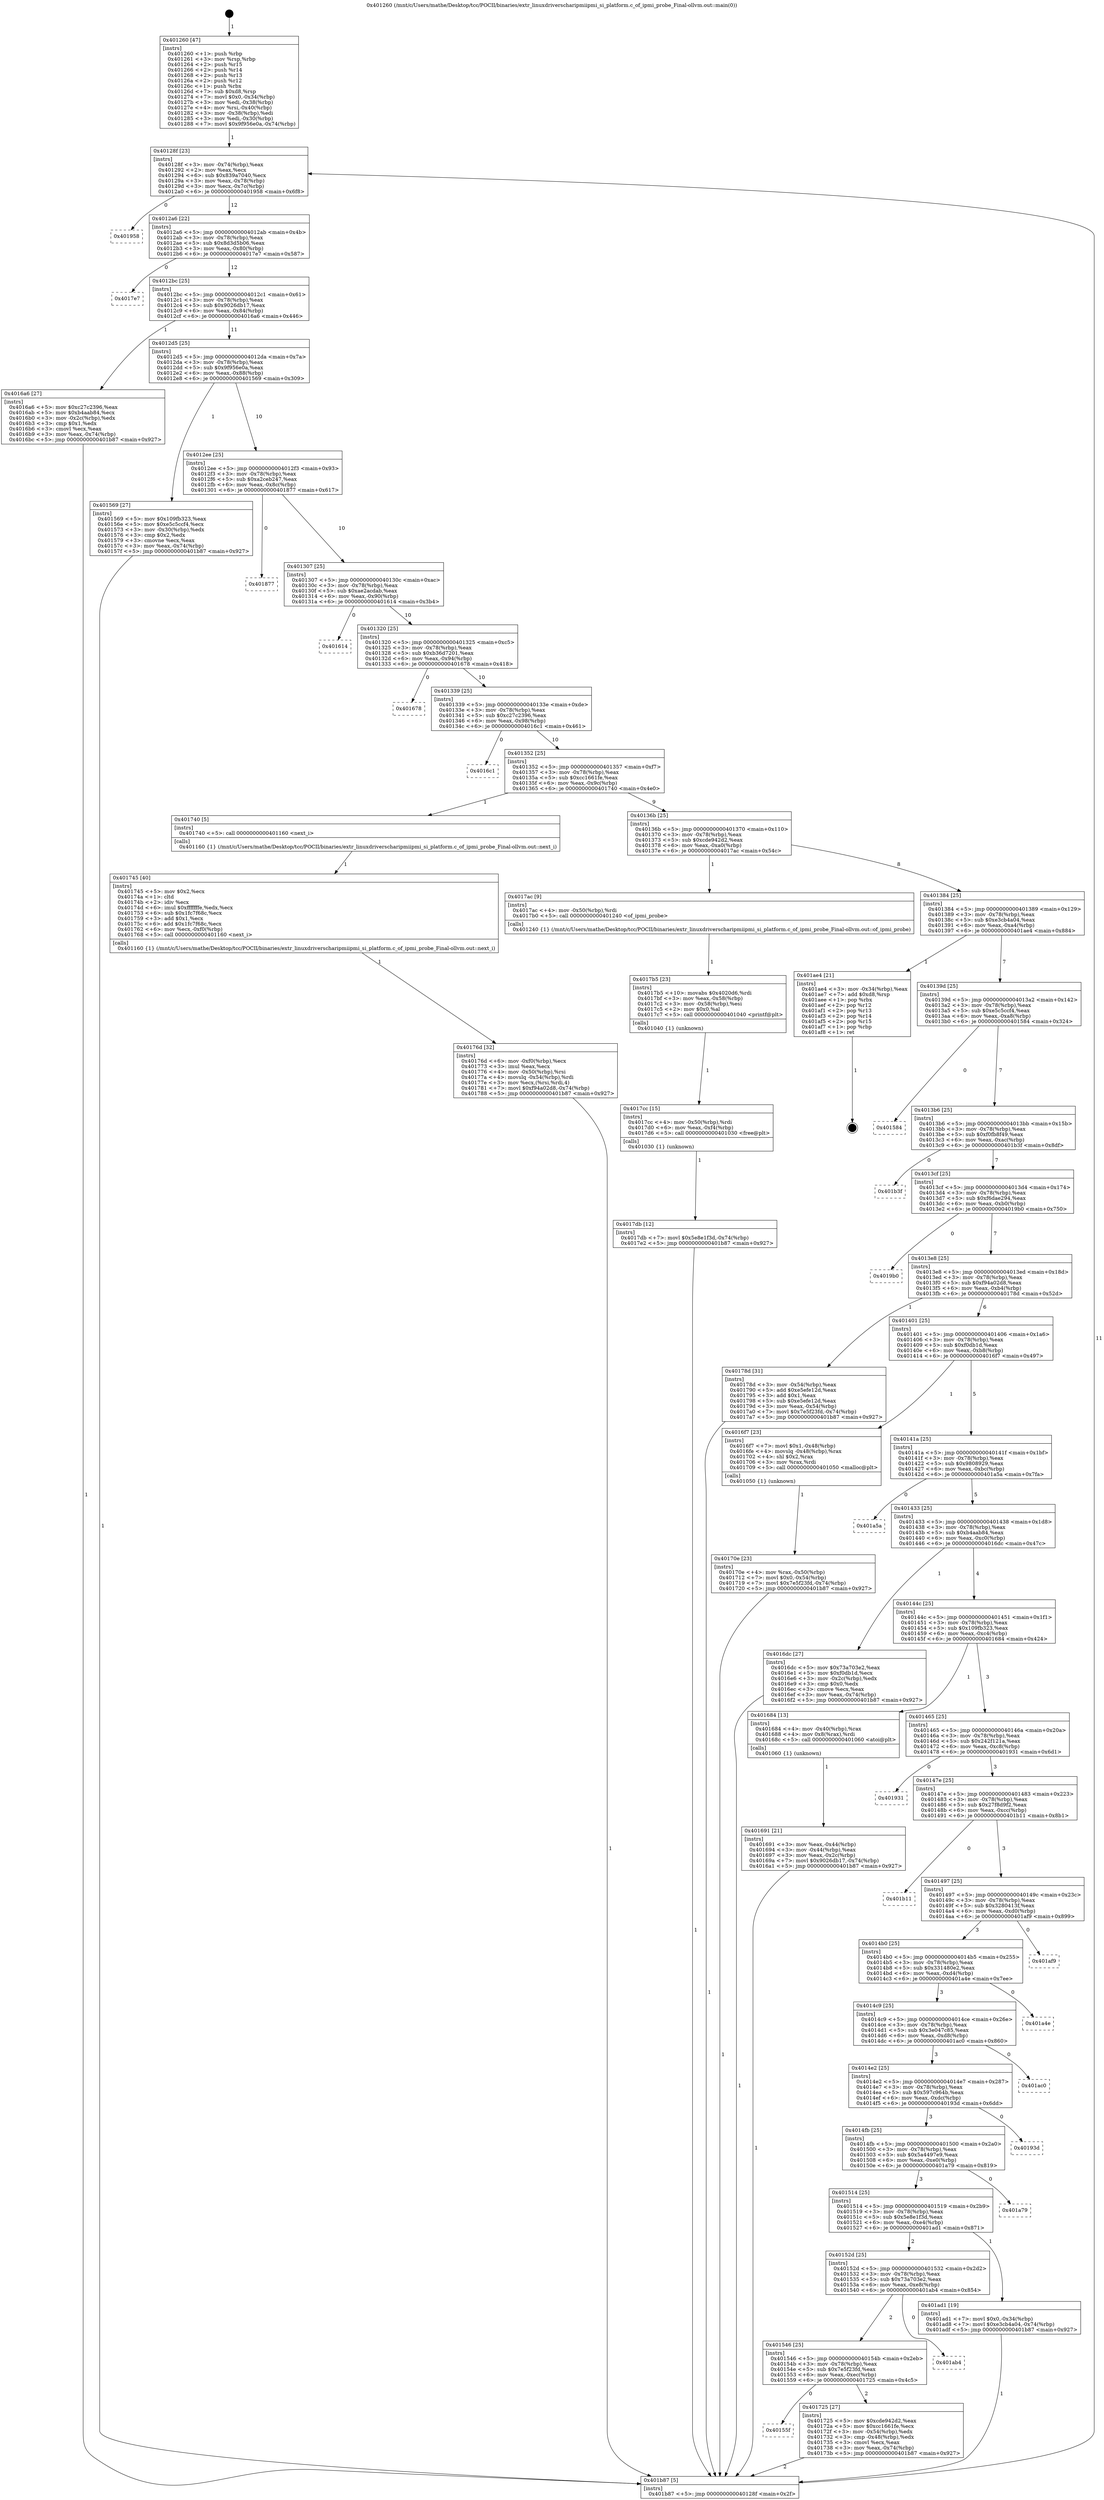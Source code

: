 digraph "0x401260" {
  label = "0x401260 (/mnt/c/Users/mathe/Desktop/tcc/POCII/binaries/extr_linuxdriverscharipmiipmi_si_platform.c_of_ipmi_probe_Final-ollvm.out::main(0))"
  labelloc = "t"
  node[shape=record]

  Entry [label="",width=0.3,height=0.3,shape=circle,fillcolor=black,style=filled]
  "0x40128f" [label="{
     0x40128f [23]\l
     | [instrs]\l
     &nbsp;&nbsp;0x40128f \<+3\>: mov -0x74(%rbp),%eax\l
     &nbsp;&nbsp;0x401292 \<+2\>: mov %eax,%ecx\l
     &nbsp;&nbsp;0x401294 \<+6\>: sub $0x839a7040,%ecx\l
     &nbsp;&nbsp;0x40129a \<+3\>: mov %eax,-0x78(%rbp)\l
     &nbsp;&nbsp;0x40129d \<+3\>: mov %ecx,-0x7c(%rbp)\l
     &nbsp;&nbsp;0x4012a0 \<+6\>: je 0000000000401958 \<main+0x6f8\>\l
  }"]
  "0x401958" [label="{
     0x401958\l
  }", style=dashed]
  "0x4012a6" [label="{
     0x4012a6 [22]\l
     | [instrs]\l
     &nbsp;&nbsp;0x4012a6 \<+5\>: jmp 00000000004012ab \<main+0x4b\>\l
     &nbsp;&nbsp;0x4012ab \<+3\>: mov -0x78(%rbp),%eax\l
     &nbsp;&nbsp;0x4012ae \<+5\>: sub $0x8d3d5b06,%eax\l
     &nbsp;&nbsp;0x4012b3 \<+3\>: mov %eax,-0x80(%rbp)\l
     &nbsp;&nbsp;0x4012b6 \<+6\>: je 00000000004017e7 \<main+0x587\>\l
  }"]
  Exit [label="",width=0.3,height=0.3,shape=circle,fillcolor=black,style=filled,peripheries=2]
  "0x4017e7" [label="{
     0x4017e7\l
  }", style=dashed]
  "0x4012bc" [label="{
     0x4012bc [25]\l
     | [instrs]\l
     &nbsp;&nbsp;0x4012bc \<+5\>: jmp 00000000004012c1 \<main+0x61\>\l
     &nbsp;&nbsp;0x4012c1 \<+3\>: mov -0x78(%rbp),%eax\l
     &nbsp;&nbsp;0x4012c4 \<+5\>: sub $0x9026db17,%eax\l
     &nbsp;&nbsp;0x4012c9 \<+6\>: mov %eax,-0x84(%rbp)\l
     &nbsp;&nbsp;0x4012cf \<+6\>: je 00000000004016a6 \<main+0x446\>\l
  }"]
  "0x4017db" [label="{
     0x4017db [12]\l
     | [instrs]\l
     &nbsp;&nbsp;0x4017db \<+7\>: movl $0x5e8e1f3d,-0x74(%rbp)\l
     &nbsp;&nbsp;0x4017e2 \<+5\>: jmp 0000000000401b87 \<main+0x927\>\l
  }"]
  "0x4016a6" [label="{
     0x4016a6 [27]\l
     | [instrs]\l
     &nbsp;&nbsp;0x4016a6 \<+5\>: mov $0xc27c2396,%eax\l
     &nbsp;&nbsp;0x4016ab \<+5\>: mov $0xb4aab84,%ecx\l
     &nbsp;&nbsp;0x4016b0 \<+3\>: mov -0x2c(%rbp),%edx\l
     &nbsp;&nbsp;0x4016b3 \<+3\>: cmp $0x1,%edx\l
     &nbsp;&nbsp;0x4016b6 \<+3\>: cmovl %ecx,%eax\l
     &nbsp;&nbsp;0x4016b9 \<+3\>: mov %eax,-0x74(%rbp)\l
     &nbsp;&nbsp;0x4016bc \<+5\>: jmp 0000000000401b87 \<main+0x927\>\l
  }"]
  "0x4012d5" [label="{
     0x4012d5 [25]\l
     | [instrs]\l
     &nbsp;&nbsp;0x4012d5 \<+5\>: jmp 00000000004012da \<main+0x7a\>\l
     &nbsp;&nbsp;0x4012da \<+3\>: mov -0x78(%rbp),%eax\l
     &nbsp;&nbsp;0x4012dd \<+5\>: sub $0x9f956e0a,%eax\l
     &nbsp;&nbsp;0x4012e2 \<+6\>: mov %eax,-0x88(%rbp)\l
     &nbsp;&nbsp;0x4012e8 \<+6\>: je 0000000000401569 \<main+0x309\>\l
  }"]
  "0x4017cc" [label="{
     0x4017cc [15]\l
     | [instrs]\l
     &nbsp;&nbsp;0x4017cc \<+4\>: mov -0x50(%rbp),%rdi\l
     &nbsp;&nbsp;0x4017d0 \<+6\>: mov %eax,-0xf4(%rbp)\l
     &nbsp;&nbsp;0x4017d6 \<+5\>: call 0000000000401030 \<free@plt\>\l
     | [calls]\l
     &nbsp;&nbsp;0x401030 \{1\} (unknown)\l
  }"]
  "0x401569" [label="{
     0x401569 [27]\l
     | [instrs]\l
     &nbsp;&nbsp;0x401569 \<+5\>: mov $0x109fb323,%eax\l
     &nbsp;&nbsp;0x40156e \<+5\>: mov $0xe5c5ccf4,%ecx\l
     &nbsp;&nbsp;0x401573 \<+3\>: mov -0x30(%rbp),%edx\l
     &nbsp;&nbsp;0x401576 \<+3\>: cmp $0x2,%edx\l
     &nbsp;&nbsp;0x401579 \<+3\>: cmovne %ecx,%eax\l
     &nbsp;&nbsp;0x40157c \<+3\>: mov %eax,-0x74(%rbp)\l
     &nbsp;&nbsp;0x40157f \<+5\>: jmp 0000000000401b87 \<main+0x927\>\l
  }"]
  "0x4012ee" [label="{
     0x4012ee [25]\l
     | [instrs]\l
     &nbsp;&nbsp;0x4012ee \<+5\>: jmp 00000000004012f3 \<main+0x93\>\l
     &nbsp;&nbsp;0x4012f3 \<+3\>: mov -0x78(%rbp),%eax\l
     &nbsp;&nbsp;0x4012f6 \<+5\>: sub $0xa2ceb247,%eax\l
     &nbsp;&nbsp;0x4012fb \<+6\>: mov %eax,-0x8c(%rbp)\l
     &nbsp;&nbsp;0x401301 \<+6\>: je 0000000000401877 \<main+0x617\>\l
  }"]
  "0x401b87" [label="{
     0x401b87 [5]\l
     | [instrs]\l
     &nbsp;&nbsp;0x401b87 \<+5\>: jmp 000000000040128f \<main+0x2f\>\l
  }"]
  "0x401260" [label="{
     0x401260 [47]\l
     | [instrs]\l
     &nbsp;&nbsp;0x401260 \<+1\>: push %rbp\l
     &nbsp;&nbsp;0x401261 \<+3\>: mov %rsp,%rbp\l
     &nbsp;&nbsp;0x401264 \<+2\>: push %r15\l
     &nbsp;&nbsp;0x401266 \<+2\>: push %r14\l
     &nbsp;&nbsp;0x401268 \<+2\>: push %r13\l
     &nbsp;&nbsp;0x40126a \<+2\>: push %r12\l
     &nbsp;&nbsp;0x40126c \<+1\>: push %rbx\l
     &nbsp;&nbsp;0x40126d \<+7\>: sub $0xd8,%rsp\l
     &nbsp;&nbsp;0x401274 \<+7\>: movl $0x0,-0x34(%rbp)\l
     &nbsp;&nbsp;0x40127b \<+3\>: mov %edi,-0x38(%rbp)\l
     &nbsp;&nbsp;0x40127e \<+4\>: mov %rsi,-0x40(%rbp)\l
     &nbsp;&nbsp;0x401282 \<+3\>: mov -0x38(%rbp),%edi\l
     &nbsp;&nbsp;0x401285 \<+3\>: mov %edi,-0x30(%rbp)\l
     &nbsp;&nbsp;0x401288 \<+7\>: movl $0x9f956e0a,-0x74(%rbp)\l
  }"]
  "0x4017b5" [label="{
     0x4017b5 [23]\l
     | [instrs]\l
     &nbsp;&nbsp;0x4017b5 \<+10\>: movabs $0x4020d6,%rdi\l
     &nbsp;&nbsp;0x4017bf \<+3\>: mov %eax,-0x58(%rbp)\l
     &nbsp;&nbsp;0x4017c2 \<+3\>: mov -0x58(%rbp),%esi\l
     &nbsp;&nbsp;0x4017c5 \<+2\>: mov $0x0,%al\l
     &nbsp;&nbsp;0x4017c7 \<+5\>: call 0000000000401040 \<printf@plt\>\l
     | [calls]\l
     &nbsp;&nbsp;0x401040 \{1\} (unknown)\l
  }"]
  "0x401877" [label="{
     0x401877\l
  }", style=dashed]
  "0x401307" [label="{
     0x401307 [25]\l
     | [instrs]\l
     &nbsp;&nbsp;0x401307 \<+5\>: jmp 000000000040130c \<main+0xac\>\l
     &nbsp;&nbsp;0x40130c \<+3\>: mov -0x78(%rbp),%eax\l
     &nbsp;&nbsp;0x40130f \<+5\>: sub $0xae2acdab,%eax\l
     &nbsp;&nbsp;0x401314 \<+6\>: mov %eax,-0x90(%rbp)\l
     &nbsp;&nbsp;0x40131a \<+6\>: je 0000000000401614 \<main+0x3b4\>\l
  }"]
  "0x40176d" [label="{
     0x40176d [32]\l
     | [instrs]\l
     &nbsp;&nbsp;0x40176d \<+6\>: mov -0xf0(%rbp),%ecx\l
     &nbsp;&nbsp;0x401773 \<+3\>: imul %eax,%ecx\l
     &nbsp;&nbsp;0x401776 \<+4\>: mov -0x50(%rbp),%rsi\l
     &nbsp;&nbsp;0x40177a \<+4\>: movslq -0x54(%rbp),%rdi\l
     &nbsp;&nbsp;0x40177e \<+3\>: mov %ecx,(%rsi,%rdi,4)\l
     &nbsp;&nbsp;0x401781 \<+7\>: movl $0xf94a02d8,-0x74(%rbp)\l
     &nbsp;&nbsp;0x401788 \<+5\>: jmp 0000000000401b87 \<main+0x927\>\l
  }"]
  "0x401614" [label="{
     0x401614\l
  }", style=dashed]
  "0x401320" [label="{
     0x401320 [25]\l
     | [instrs]\l
     &nbsp;&nbsp;0x401320 \<+5\>: jmp 0000000000401325 \<main+0xc5\>\l
     &nbsp;&nbsp;0x401325 \<+3\>: mov -0x78(%rbp),%eax\l
     &nbsp;&nbsp;0x401328 \<+5\>: sub $0xb36d7201,%eax\l
     &nbsp;&nbsp;0x40132d \<+6\>: mov %eax,-0x94(%rbp)\l
     &nbsp;&nbsp;0x401333 \<+6\>: je 0000000000401678 \<main+0x418\>\l
  }"]
  "0x401745" [label="{
     0x401745 [40]\l
     | [instrs]\l
     &nbsp;&nbsp;0x401745 \<+5\>: mov $0x2,%ecx\l
     &nbsp;&nbsp;0x40174a \<+1\>: cltd\l
     &nbsp;&nbsp;0x40174b \<+2\>: idiv %ecx\l
     &nbsp;&nbsp;0x40174d \<+6\>: imul $0xfffffffe,%edx,%ecx\l
     &nbsp;&nbsp;0x401753 \<+6\>: sub $0x1fc7f68c,%ecx\l
     &nbsp;&nbsp;0x401759 \<+3\>: add $0x1,%ecx\l
     &nbsp;&nbsp;0x40175c \<+6\>: add $0x1fc7f68c,%ecx\l
     &nbsp;&nbsp;0x401762 \<+6\>: mov %ecx,-0xf0(%rbp)\l
     &nbsp;&nbsp;0x401768 \<+5\>: call 0000000000401160 \<next_i\>\l
     | [calls]\l
     &nbsp;&nbsp;0x401160 \{1\} (/mnt/c/Users/mathe/Desktop/tcc/POCII/binaries/extr_linuxdriverscharipmiipmi_si_platform.c_of_ipmi_probe_Final-ollvm.out::next_i)\l
  }"]
  "0x401678" [label="{
     0x401678\l
  }", style=dashed]
  "0x401339" [label="{
     0x401339 [25]\l
     | [instrs]\l
     &nbsp;&nbsp;0x401339 \<+5\>: jmp 000000000040133e \<main+0xde\>\l
     &nbsp;&nbsp;0x40133e \<+3\>: mov -0x78(%rbp),%eax\l
     &nbsp;&nbsp;0x401341 \<+5\>: sub $0xc27c2396,%eax\l
     &nbsp;&nbsp;0x401346 \<+6\>: mov %eax,-0x98(%rbp)\l
     &nbsp;&nbsp;0x40134c \<+6\>: je 00000000004016c1 \<main+0x461\>\l
  }"]
  "0x40155f" [label="{
     0x40155f\l
  }", style=dashed]
  "0x4016c1" [label="{
     0x4016c1\l
  }", style=dashed]
  "0x401352" [label="{
     0x401352 [25]\l
     | [instrs]\l
     &nbsp;&nbsp;0x401352 \<+5\>: jmp 0000000000401357 \<main+0xf7\>\l
     &nbsp;&nbsp;0x401357 \<+3\>: mov -0x78(%rbp),%eax\l
     &nbsp;&nbsp;0x40135a \<+5\>: sub $0xcc1661fe,%eax\l
     &nbsp;&nbsp;0x40135f \<+6\>: mov %eax,-0x9c(%rbp)\l
     &nbsp;&nbsp;0x401365 \<+6\>: je 0000000000401740 \<main+0x4e0\>\l
  }"]
  "0x401725" [label="{
     0x401725 [27]\l
     | [instrs]\l
     &nbsp;&nbsp;0x401725 \<+5\>: mov $0xcde942d2,%eax\l
     &nbsp;&nbsp;0x40172a \<+5\>: mov $0xcc1661fe,%ecx\l
     &nbsp;&nbsp;0x40172f \<+3\>: mov -0x54(%rbp),%edx\l
     &nbsp;&nbsp;0x401732 \<+3\>: cmp -0x48(%rbp),%edx\l
     &nbsp;&nbsp;0x401735 \<+3\>: cmovl %ecx,%eax\l
     &nbsp;&nbsp;0x401738 \<+3\>: mov %eax,-0x74(%rbp)\l
     &nbsp;&nbsp;0x40173b \<+5\>: jmp 0000000000401b87 \<main+0x927\>\l
  }"]
  "0x401740" [label="{
     0x401740 [5]\l
     | [instrs]\l
     &nbsp;&nbsp;0x401740 \<+5\>: call 0000000000401160 \<next_i\>\l
     | [calls]\l
     &nbsp;&nbsp;0x401160 \{1\} (/mnt/c/Users/mathe/Desktop/tcc/POCII/binaries/extr_linuxdriverscharipmiipmi_si_platform.c_of_ipmi_probe_Final-ollvm.out::next_i)\l
  }"]
  "0x40136b" [label="{
     0x40136b [25]\l
     | [instrs]\l
     &nbsp;&nbsp;0x40136b \<+5\>: jmp 0000000000401370 \<main+0x110\>\l
     &nbsp;&nbsp;0x401370 \<+3\>: mov -0x78(%rbp),%eax\l
     &nbsp;&nbsp;0x401373 \<+5\>: sub $0xcde942d2,%eax\l
     &nbsp;&nbsp;0x401378 \<+6\>: mov %eax,-0xa0(%rbp)\l
     &nbsp;&nbsp;0x40137e \<+6\>: je 00000000004017ac \<main+0x54c\>\l
  }"]
  "0x401546" [label="{
     0x401546 [25]\l
     | [instrs]\l
     &nbsp;&nbsp;0x401546 \<+5\>: jmp 000000000040154b \<main+0x2eb\>\l
     &nbsp;&nbsp;0x40154b \<+3\>: mov -0x78(%rbp),%eax\l
     &nbsp;&nbsp;0x40154e \<+5\>: sub $0x7e5f23fd,%eax\l
     &nbsp;&nbsp;0x401553 \<+6\>: mov %eax,-0xec(%rbp)\l
     &nbsp;&nbsp;0x401559 \<+6\>: je 0000000000401725 \<main+0x4c5\>\l
  }"]
  "0x4017ac" [label="{
     0x4017ac [9]\l
     | [instrs]\l
     &nbsp;&nbsp;0x4017ac \<+4\>: mov -0x50(%rbp),%rdi\l
     &nbsp;&nbsp;0x4017b0 \<+5\>: call 0000000000401240 \<of_ipmi_probe\>\l
     | [calls]\l
     &nbsp;&nbsp;0x401240 \{1\} (/mnt/c/Users/mathe/Desktop/tcc/POCII/binaries/extr_linuxdriverscharipmiipmi_si_platform.c_of_ipmi_probe_Final-ollvm.out::of_ipmi_probe)\l
  }"]
  "0x401384" [label="{
     0x401384 [25]\l
     | [instrs]\l
     &nbsp;&nbsp;0x401384 \<+5\>: jmp 0000000000401389 \<main+0x129\>\l
     &nbsp;&nbsp;0x401389 \<+3\>: mov -0x78(%rbp),%eax\l
     &nbsp;&nbsp;0x40138c \<+5\>: sub $0xe3cb4a04,%eax\l
     &nbsp;&nbsp;0x401391 \<+6\>: mov %eax,-0xa4(%rbp)\l
     &nbsp;&nbsp;0x401397 \<+6\>: je 0000000000401ae4 \<main+0x884\>\l
  }"]
  "0x401ab4" [label="{
     0x401ab4\l
  }", style=dashed]
  "0x401ae4" [label="{
     0x401ae4 [21]\l
     | [instrs]\l
     &nbsp;&nbsp;0x401ae4 \<+3\>: mov -0x34(%rbp),%eax\l
     &nbsp;&nbsp;0x401ae7 \<+7\>: add $0xd8,%rsp\l
     &nbsp;&nbsp;0x401aee \<+1\>: pop %rbx\l
     &nbsp;&nbsp;0x401aef \<+2\>: pop %r12\l
     &nbsp;&nbsp;0x401af1 \<+2\>: pop %r13\l
     &nbsp;&nbsp;0x401af3 \<+2\>: pop %r14\l
     &nbsp;&nbsp;0x401af5 \<+2\>: pop %r15\l
     &nbsp;&nbsp;0x401af7 \<+1\>: pop %rbp\l
     &nbsp;&nbsp;0x401af8 \<+1\>: ret\l
  }"]
  "0x40139d" [label="{
     0x40139d [25]\l
     | [instrs]\l
     &nbsp;&nbsp;0x40139d \<+5\>: jmp 00000000004013a2 \<main+0x142\>\l
     &nbsp;&nbsp;0x4013a2 \<+3\>: mov -0x78(%rbp),%eax\l
     &nbsp;&nbsp;0x4013a5 \<+5\>: sub $0xe5c5ccf4,%eax\l
     &nbsp;&nbsp;0x4013aa \<+6\>: mov %eax,-0xa8(%rbp)\l
     &nbsp;&nbsp;0x4013b0 \<+6\>: je 0000000000401584 \<main+0x324\>\l
  }"]
  "0x40152d" [label="{
     0x40152d [25]\l
     | [instrs]\l
     &nbsp;&nbsp;0x40152d \<+5\>: jmp 0000000000401532 \<main+0x2d2\>\l
     &nbsp;&nbsp;0x401532 \<+3\>: mov -0x78(%rbp),%eax\l
     &nbsp;&nbsp;0x401535 \<+5\>: sub $0x73a703e2,%eax\l
     &nbsp;&nbsp;0x40153a \<+6\>: mov %eax,-0xe8(%rbp)\l
     &nbsp;&nbsp;0x401540 \<+6\>: je 0000000000401ab4 \<main+0x854\>\l
  }"]
  "0x401584" [label="{
     0x401584\l
  }", style=dashed]
  "0x4013b6" [label="{
     0x4013b6 [25]\l
     | [instrs]\l
     &nbsp;&nbsp;0x4013b6 \<+5\>: jmp 00000000004013bb \<main+0x15b\>\l
     &nbsp;&nbsp;0x4013bb \<+3\>: mov -0x78(%rbp),%eax\l
     &nbsp;&nbsp;0x4013be \<+5\>: sub $0xf0fb8f49,%eax\l
     &nbsp;&nbsp;0x4013c3 \<+6\>: mov %eax,-0xac(%rbp)\l
     &nbsp;&nbsp;0x4013c9 \<+6\>: je 0000000000401b3f \<main+0x8df\>\l
  }"]
  "0x401ad1" [label="{
     0x401ad1 [19]\l
     | [instrs]\l
     &nbsp;&nbsp;0x401ad1 \<+7\>: movl $0x0,-0x34(%rbp)\l
     &nbsp;&nbsp;0x401ad8 \<+7\>: movl $0xe3cb4a04,-0x74(%rbp)\l
     &nbsp;&nbsp;0x401adf \<+5\>: jmp 0000000000401b87 \<main+0x927\>\l
  }"]
  "0x401b3f" [label="{
     0x401b3f\l
  }", style=dashed]
  "0x4013cf" [label="{
     0x4013cf [25]\l
     | [instrs]\l
     &nbsp;&nbsp;0x4013cf \<+5\>: jmp 00000000004013d4 \<main+0x174\>\l
     &nbsp;&nbsp;0x4013d4 \<+3\>: mov -0x78(%rbp),%eax\l
     &nbsp;&nbsp;0x4013d7 \<+5\>: sub $0xf6dae294,%eax\l
     &nbsp;&nbsp;0x4013dc \<+6\>: mov %eax,-0xb0(%rbp)\l
     &nbsp;&nbsp;0x4013e2 \<+6\>: je 00000000004019b0 \<main+0x750\>\l
  }"]
  "0x401514" [label="{
     0x401514 [25]\l
     | [instrs]\l
     &nbsp;&nbsp;0x401514 \<+5\>: jmp 0000000000401519 \<main+0x2b9\>\l
     &nbsp;&nbsp;0x401519 \<+3\>: mov -0x78(%rbp),%eax\l
     &nbsp;&nbsp;0x40151c \<+5\>: sub $0x5e8e1f3d,%eax\l
     &nbsp;&nbsp;0x401521 \<+6\>: mov %eax,-0xe4(%rbp)\l
     &nbsp;&nbsp;0x401527 \<+6\>: je 0000000000401ad1 \<main+0x871\>\l
  }"]
  "0x4019b0" [label="{
     0x4019b0\l
  }", style=dashed]
  "0x4013e8" [label="{
     0x4013e8 [25]\l
     | [instrs]\l
     &nbsp;&nbsp;0x4013e8 \<+5\>: jmp 00000000004013ed \<main+0x18d\>\l
     &nbsp;&nbsp;0x4013ed \<+3\>: mov -0x78(%rbp),%eax\l
     &nbsp;&nbsp;0x4013f0 \<+5\>: sub $0xf94a02d8,%eax\l
     &nbsp;&nbsp;0x4013f5 \<+6\>: mov %eax,-0xb4(%rbp)\l
     &nbsp;&nbsp;0x4013fb \<+6\>: je 000000000040178d \<main+0x52d\>\l
  }"]
  "0x401a79" [label="{
     0x401a79\l
  }", style=dashed]
  "0x40178d" [label="{
     0x40178d [31]\l
     | [instrs]\l
     &nbsp;&nbsp;0x40178d \<+3\>: mov -0x54(%rbp),%eax\l
     &nbsp;&nbsp;0x401790 \<+5\>: add $0xe5efe12d,%eax\l
     &nbsp;&nbsp;0x401795 \<+3\>: add $0x1,%eax\l
     &nbsp;&nbsp;0x401798 \<+5\>: sub $0xe5efe12d,%eax\l
     &nbsp;&nbsp;0x40179d \<+3\>: mov %eax,-0x54(%rbp)\l
     &nbsp;&nbsp;0x4017a0 \<+7\>: movl $0x7e5f23fd,-0x74(%rbp)\l
     &nbsp;&nbsp;0x4017a7 \<+5\>: jmp 0000000000401b87 \<main+0x927\>\l
  }"]
  "0x401401" [label="{
     0x401401 [25]\l
     | [instrs]\l
     &nbsp;&nbsp;0x401401 \<+5\>: jmp 0000000000401406 \<main+0x1a6\>\l
     &nbsp;&nbsp;0x401406 \<+3\>: mov -0x78(%rbp),%eax\l
     &nbsp;&nbsp;0x401409 \<+5\>: sub $0xf0db1d,%eax\l
     &nbsp;&nbsp;0x40140e \<+6\>: mov %eax,-0xb8(%rbp)\l
     &nbsp;&nbsp;0x401414 \<+6\>: je 00000000004016f7 \<main+0x497\>\l
  }"]
  "0x4014fb" [label="{
     0x4014fb [25]\l
     | [instrs]\l
     &nbsp;&nbsp;0x4014fb \<+5\>: jmp 0000000000401500 \<main+0x2a0\>\l
     &nbsp;&nbsp;0x401500 \<+3\>: mov -0x78(%rbp),%eax\l
     &nbsp;&nbsp;0x401503 \<+5\>: sub $0x5a4497e9,%eax\l
     &nbsp;&nbsp;0x401508 \<+6\>: mov %eax,-0xe0(%rbp)\l
     &nbsp;&nbsp;0x40150e \<+6\>: je 0000000000401a79 \<main+0x819\>\l
  }"]
  "0x4016f7" [label="{
     0x4016f7 [23]\l
     | [instrs]\l
     &nbsp;&nbsp;0x4016f7 \<+7\>: movl $0x1,-0x48(%rbp)\l
     &nbsp;&nbsp;0x4016fe \<+4\>: movslq -0x48(%rbp),%rax\l
     &nbsp;&nbsp;0x401702 \<+4\>: shl $0x2,%rax\l
     &nbsp;&nbsp;0x401706 \<+3\>: mov %rax,%rdi\l
     &nbsp;&nbsp;0x401709 \<+5\>: call 0000000000401050 \<malloc@plt\>\l
     | [calls]\l
     &nbsp;&nbsp;0x401050 \{1\} (unknown)\l
  }"]
  "0x40141a" [label="{
     0x40141a [25]\l
     | [instrs]\l
     &nbsp;&nbsp;0x40141a \<+5\>: jmp 000000000040141f \<main+0x1bf\>\l
     &nbsp;&nbsp;0x40141f \<+3\>: mov -0x78(%rbp),%eax\l
     &nbsp;&nbsp;0x401422 \<+5\>: sub $0x9808929,%eax\l
     &nbsp;&nbsp;0x401427 \<+6\>: mov %eax,-0xbc(%rbp)\l
     &nbsp;&nbsp;0x40142d \<+6\>: je 0000000000401a5a \<main+0x7fa\>\l
  }"]
  "0x40193d" [label="{
     0x40193d\l
  }", style=dashed]
  "0x401a5a" [label="{
     0x401a5a\l
  }", style=dashed]
  "0x401433" [label="{
     0x401433 [25]\l
     | [instrs]\l
     &nbsp;&nbsp;0x401433 \<+5\>: jmp 0000000000401438 \<main+0x1d8\>\l
     &nbsp;&nbsp;0x401438 \<+3\>: mov -0x78(%rbp),%eax\l
     &nbsp;&nbsp;0x40143b \<+5\>: sub $0xb4aab84,%eax\l
     &nbsp;&nbsp;0x401440 \<+6\>: mov %eax,-0xc0(%rbp)\l
     &nbsp;&nbsp;0x401446 \<+6\>: je 00000000004016dc \<main+0x47c\>\l
  }"]
  "0x4014e2" [label="{
     0x4014e2 [25]\l
     | [instrs]\l
     &nbsp;&nbsp;0x4014e2 \<+5\>: jmp 00000000004014e7 \<main+0x287\>\l
     &nbsp;&nbsp;0x4014e7 \<+3\>: mov -0x78(%rbp),%eax\l
     &nbsp;&nbsp;0x4014ea \<+5\>: sub $0x597c964b,%eax\l
     &nbsp;&nbsp;0x4014ef \<+6\>: mov %eax,-0xdc(%rbp)\l
     &nbsp;&nbsp;0x4014f5 \<+6\>: je 000000000040193d \<main+0x6dd\>\l
  }"]
  "0x4016dc" [label="{
     0x4016dc [27]\l
     | [instrs]\l
     &nbsp;&nbsp;0x4016dc \<+5\>: mov $0x73a703e2,%eax\l
     &nbsp;&nbsp;0x4016e1 \<+5\>: mov $0xf0db1d,%ecx\l
     &nbsp;&nbsp;0x4016e6 \<+3\>: mov -0x2c(%rbp),%edx\l
     &nbsp;&nbsp;0x4016e9 \<+3\>: cmp $0x0,%edx\l
     &nbsp;&nbsp;0x4016ec \<+3\>: cmove %ecx,%eax\l
     &nbsp;&nbsp;0x4016ef \<+3\>: mov %eax,-0x74(%rbp)\l
     &nbsp;&nbsp;0x4016f2 \<+5\>: jmp 0000000000401b87 \<main+0x927\>\l
  }"]
  "0x40144c" [label="{
     0x40144c [25]\l
     | [instrs]\l
     &nbsp;&nbsp;0x40144c \<+5\>: jmp 0000000000401451 \<main+0x1f1\>\l
     &nbsp;&nbsp;0x401451 \<+3\>: mov -0x78(%rbp),%eax\l
     &nbsp;&nbsp;0x401454 \<+5\>: sub $0x109fb323,%eax\l
     &nbsp;&nbsp;0x401459 \<+6\>: mov %eax,-0xc4(%rbp)\l
     &nbsp;&nbsp;0x40145f \<+6\>: je 0000000000401684 \<main+0x424\>\l
  }"]
  "0x401ac0" [label="{
     0x401ac0\l
  }", style=dashed]
  "0x401684" [label="{
     0x401684 [13]\l
     | [instrs]\l
     &nbsp;&nbsp;0x401684 \<+4\>: mov -0x40(%rbp),%rax\l
     &nbsp;&nbsp;0x401688 \<+4\>: mov 0x8(%rax),%rdi\l
     &nbsp;&nbsp;0x40168c \<+5\>: call 0000000000401060 \<atoi@plt\>\l
     | [calls]\l
     &nbsp;&nbsp;0x401060 \{1\} (unknown)\l
  }"]
  "0x401465" [label="{
     0x401465 [25]\l
     | [instrs]\l
     &nbsp;&nbsp;0x401465 \<+5\>: jmp 000000000040146a \<main+0x20a\>\l
     &nbsp;&nbsp;0x40146a \<+3\>: mov -0x78(%rbp),%eax\l
     &nbsp;&nbsp;0x40146d \<+5\>: sub $0x242f121a,%eax\l
     &nbsp;&nbsp;0x401472 \<+6\>: mov %eax,-0xc8(%rbp)\l
     &nbsp;&nbsp;0x401478 \<+6\>: je 0000000000401931 \<main+0x6d1\>\l
  }"]
  "0x401691" [label="{
     0x401691 [21]\l
     | [instrs]\l
     &nbsp;&nbsp;0x401691 \<+3\>: mov %eax,-0x44(%rbp)\l
     &nbsp;&nbsp;0x401694 \<+3\>: mov -0x44(%rbp),%eax\l
     &nbsp;&nbsp;0x401697 \<+3\>: mov %eax,-0x2c(%rbp)\l
     &nbsp;&nbsp;0x40169a \<+7\>: movl $0x9026db17,-0x74(%rbp)\l
     &nbsp;&nbsp;0x4016a1 \<+5\>: jmp 0000000000401b87 \<main+0x927\>\l
  }"]
  "0x40170e" [label="{
     0x40170e [23]\l
     | [instrs]\l
     &nbsp;&nbsp;0x40170e \<+4\>: mov %rax,-0x50(%rbp)\l
     &nbsp;&nbsp;0x401712 \<+7\>: movl $0x0,-0x54(%rbp)\l
     &nbsp;&nbsp;0x401719 \<+7\>: movl $0x7e5f23fd,-0x74(%rbp)\l
     &nbsp;&nbsp;0x401720 \<+5\>: jmp 0000000000401b87 \<main+0x927\>\l
  }"]
  "0x4014c9" [label="{
     0x4014c9 [25]\l
     | [instrs]\l
     &nbsp;&nbsp;0x4014c9 \<+5\>: jmp 00000000004014ce \<main+0x26e\>\l
     &nbsp;&nbsp;0x4014ce \<+3\>: mov -0x78(%rbp),%eax\l
     &nbsp;&nbsp;0x4014d1 \<+5\>: sub $0x3e047c85,%eax\l
     &nbsp;&nbsp;0x4014d6 \<+6\>: mov %eax,-0xd8(%rbp)\l
     &nbsp;&nbsp;0x4014dc \<+6\>: je 0000000000401ac0 \<main+0x860\>\l
  }"]
  "0x401931" [label="{
     0x401931\l
  }", style=dashed]
  "0x40147e" [label="{
     0x40147e [25]\l
     | [instrs]\l
     &nbsp;&nbsp;0x40147e \<+5\>: jmp 0000000000401483 \<main+0x223\>\l
     &nbsp;&nbsp;0x401483 \<+3\>: mov -0x78(%rbp),%eax\l
     &nbsp;&nbsp;0x401486 \<+5\>: sub $0x27f8d9f2,%eax\l
     &nbsp;&nbsp;0x40148b \<+6\>: mov %eax,-0xcc(%rbp)\l
     &nbsp;&nbsp;0x401491 \<+6\>: je 0000000000401b11 \<main+0x8b1\>\l
  }"]
  "0x401a4e" [label="{
     0x401a4e\l
  }", style=dashed]
  "0x401b11" [label="{
     0x401b11\l
  }", style=dashed]
  "0x401497" [label="{
     0x401497 [25]\l
     | [instrs]\l
     &nbsp;&nbsp;0x401497 \<+5\>: jmp 000000000040149c \<main+0x23c\>\l
     &nbsp;&nbsp;0x40149c \<+3\>: mov -0x78(%rbp),%eax\l
     &nbsp;&nbsp;0x40149f \<+5\>: sub $0x3280413f,%eax\l
     &nbsp;&nbsp;0x4014a4 \<+6\>: mov %eax,-0xd0(%rbp)\l
     &nbsp;&nbsp;0x4014aa \<+6\>: je 0000000000401af9 \<main+0x899\>\l
  }"]
  "0x4014b0" [label="{
     0x4014b0 [25]\l
     | [instrs]\l
     &nbsp;&nbsp;0x4014b0 \<+5\>: jmp 00000000004014b5 \<main+0x255\>\l
     &nbsp;&nbsp;0x4014b5 \<+3\>: mov -0x78(%rbp),%eax\l
     &nbsp;&nbsp;0x4014b8 \<+5\>: sub $0x331480e2,%eax\l
     &nbsp;&nbsp;0x4014bd \<+6\>: mov %eax,-0xd4(%rbp)\l
     &nbsp;&nbsp;0x4014c3 \<+6\>: je 0000000000401a4e \<main+0x7ee\>\l
  }"]
  "0x401af9" [label="{
     0x401af9\l
  }", style=dashed]
  Entry -> "0x401260" [label=" 1"]
  "0x40128f" -> "0x401958" [label=" 0"]
  "0x40128f" -> "0x4012a6" [label=" 12"]
  "0x401ae4" -> Exit [label=" 1"]
  "0x4012a6" -> "0x4017e7" [label=" 0"]
  "0x4012a6" -> "0x4012bc" [label=" 12"]
  "0x401ad1" -> "0x401b87" [label=" 1"]
  "0x4012bc" -> "0x4016a6" [label=" 1"]
  "0x4012bc" -> "0x4012d5" [label=" 11"]
  "0x4017db" -> "0x401b87" [label=" 1"]
  "0x4012d5" -> "0x401569" [label=" 1"]
  "0x4012d5" -> "0x4012ee" [label=" 10"]
  "0x401569" -> "0x401b87" [label=" 1"]
  "0x401260" -> "0x40128f" [label=" 1"]
  "0x401b87" -> "0x40128f" [label=" 11"]
  "0x4017cc" -> "0x4017db" [label=" 1"]
  "0x4012ee" -> "0x401877" [label=" 0"]
  "0x4012ee" -> "0x401307" [label=" 10"]
  "0x4017b5" -> "0x4017cc" [label=" 1"]
  "0x401307" -> "0x401614" [label=" 0"]
  "0x401307" -> "0x401320" [label=" 10"]
  "0x4017ac" -> "0x4017b5" [label=" 1"]
  "0x401320" -> "0x401678" [label=" 0"]
  "0x401320" -> "0x401339" [label=" 10"]
  "0x40178d" -> "0x401b87" [label=" 1"]
  "0x401339" -> "0x4016c1" [label=" 0"]
  "0x401339" -> "0x401352" [label=" 10"]
  "0x40176d" -> "0x401b87" [label=" 1"]
  "0x401352" -> "0x401740" [label=" 1"]
  "0x401352" -> "0x40136b" [label=" 9"]
  "0x401745" -> "0x40176d" [label=" 1"]
  "0x40136b" -> "0x4017ac" [label=" 1"]
  "0x40136b" -> "0x401384" [label=" 8"]
  "0x401725" -> "0x401b87" [label=" 2"]
  "0x401384" -> "0x401ae4" [label=" 1"]
  "0x401384" -> "0x40139d" [label=" 7"]
  "0x401546" -> "0x40155f" [label=" 0"]
  "0x40139d" -> "0x401584" [label=" 0"]
  "0x40139d" -> "0x4013b6" [label=" 7"]
  "0x401740" -> "0x401745" [label=" 1"]
  "0x4013b6" -> "0x401b3f" [label=" 0"]
  "0x4013b6" -> "0x4013cf" [label=" 7"]
  "0x40152d" -> "0x401546" [label=" 2"]
  "0x4013cf" -> "0x4019b0" [label=" 0"]
  "0x4013cf" -> "0x4013e8" [label=" 7"]
  "0x401546" -> "0x401725" [label=" 2"]
  "0x4013e8" -> "0x40178d" [label=" 1"]
  "0x4013e8" -> "0x401401" [label=" 6"]
  "0x401514" -> "0x40152d" [label=" 2"]
  "0x401401" -> "0x4016f7" [label=" 1"]
  "0x401401" -> "0x40141a" [label=" 5"]
  "0x40152d" -> "0x401ab4" [label=" 0"]
  "0x40141a" -> "0x401a5a" [label=" 0"]
  "0x40141a" -> "0x401433" [label=" 5"]
  "0x4014fb" -> "0x401514" [label=" 3"]
  "0x401433" -> "0x4016dc" [label=" 1"]
  "0x401433" -> "0x40144c" [label=" 4"]
  "0x401514" -> "0x401ad1" [label=" 1"]
  "0x40144c" -> "0x401684" [label=" 1"]
  "0x40144c" -> "0x401465" [label=" 3"]
  "0x401684" -> "0x401691" [label=" 1"]
  "0x401691" -> "0x401b87" [label=" 1"]
  "0x4016a6" -> "0x401b87" [label=" 1"]
  "0x4016dc" -> "0x401b87" [label=" 1"]
  "0x4016f7" -> "0x40170e" [label=" 1"]
  "0x40170e" -> "0x401b87" [label=" 1"]
  "0x4014e2" -> "0x4014fb" [label=" 3"]
  "0x401465" -> "0x401931" [label=" 0"]
  "0x401465" -> "0x40147e" [label=" 3"]
  "0x4014fb" -> "0x401a79" [label=" 0"]
  "0x40147e" -> "0x401b11" [label=" 0"]
  "0x40147e" -> "0x401497" [label=" 3"]
  "0x4014c9" -> "0x4014e2" [label=" 3"]
  "0x401497" -> "0x401af9" [label=" 0"]
  "0x401497" -> "0x4014b0" [label=" 3"]
  "0x4014c9" -> "0x401ac0" [label=" 0"]
  "0x4014b0" -> "0x401a4e" [label=" 0"]
  "0x4014b0" -> "0x4014c9" [label=" 3"]
  "0x4014e2" -> "0x40193d" [label=" 0"]
}
